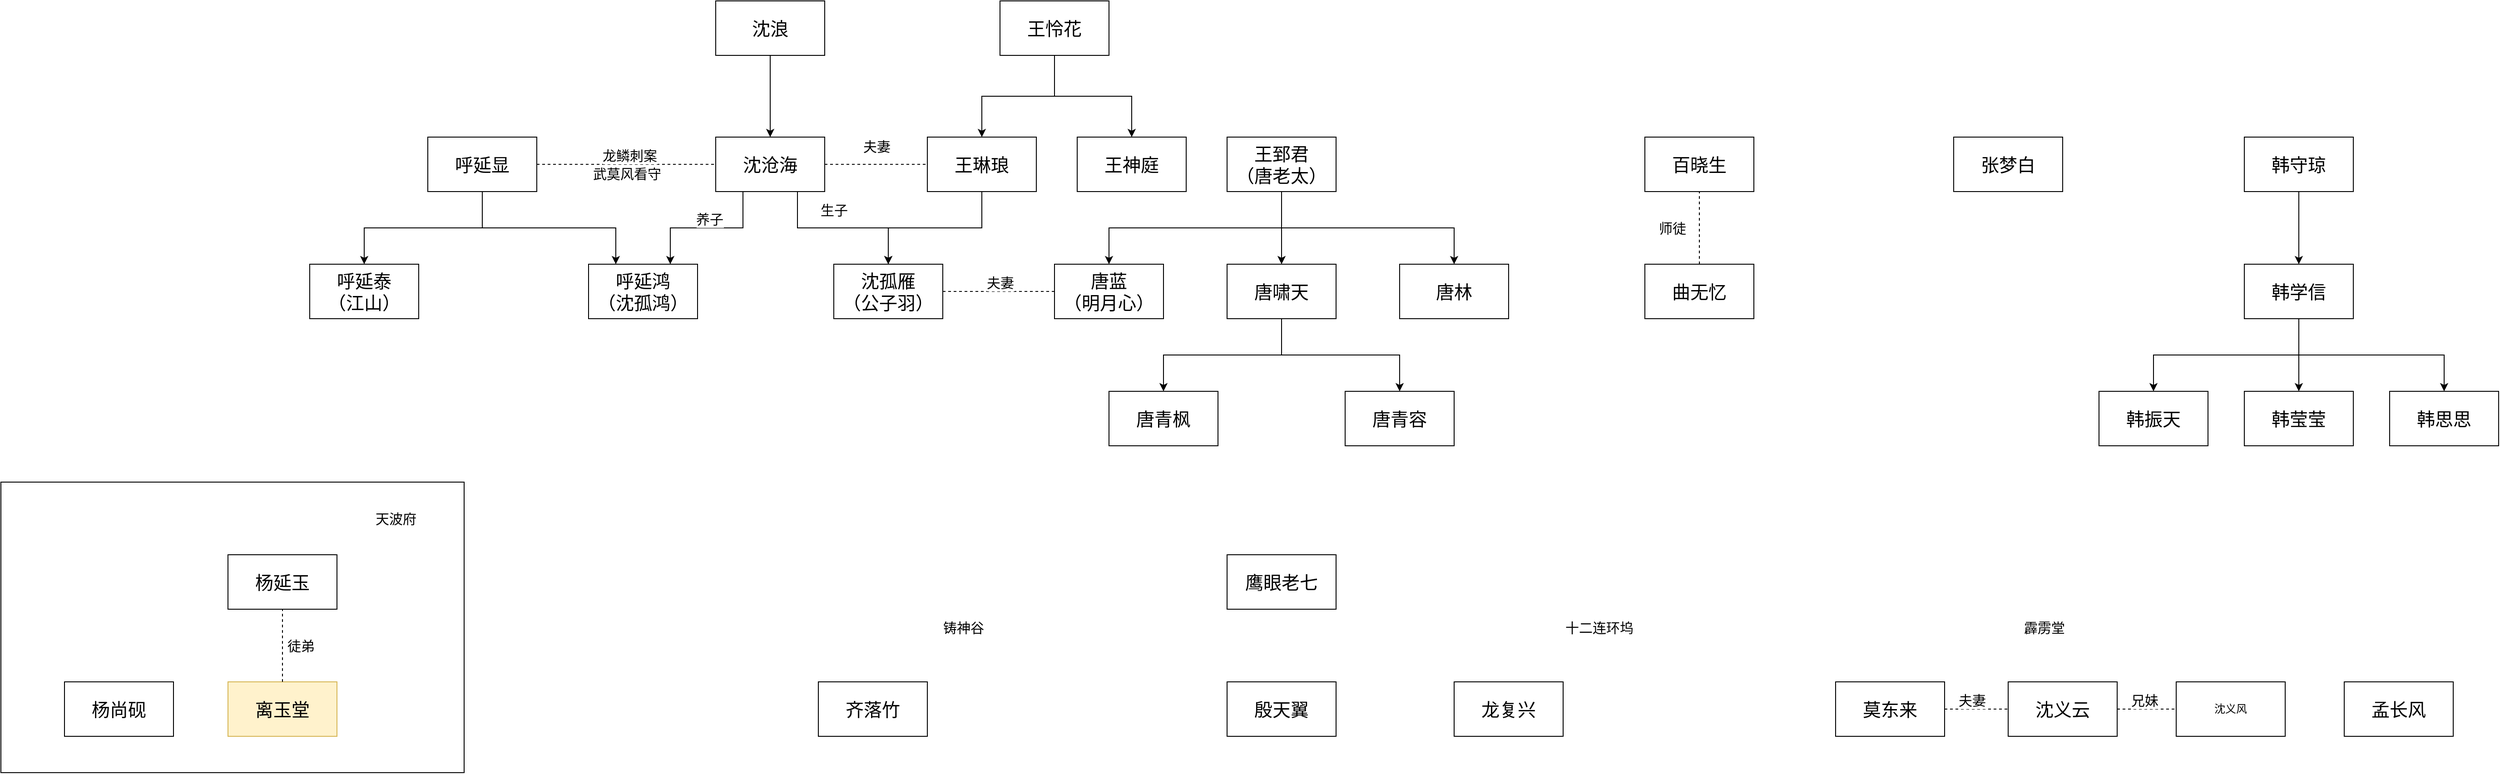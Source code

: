 <mxfile version="12.3.3" type="github" pages="1">
  <diagram id="LLXgX8Lwfhktw0jxNgKq" name="第 1 页">
    <mxGraphModel dx="1822" dy="769" grid="1" gridSize="10" guides="1" tooltips="1" connect="1" arrows="1" fold="1" page="0" pageScale="1" pageWidth="1169" pageHeight="827" math="0" shadow="0">
      <root>
        <mxCell id="0"/>
        <mxCell id="1" parent="0"/>
        <mxCell id="MlfYq8WReEL75zz9TSRM-6" value="" style="rounded=0;whiteSpace=wrap;html=1;" parent="1" vertex="1">
          <mxGeometry x="-100" y="650" width="510" height="320" as="geometry"/>
        </mxCell>
        <mxCell id="bSM1QeH2-7cTWB_Kbm0b-5" value="" style="edgeStyle=orthogonalEdgeStyle;rounded=0;orthogonalLoop=1;jettySize=auto;html=1;" parent="1" source="bSM1QeH2-7cTWB_Kbm0b-1" target="bSM1QeH2-7cTWB_Kbm0b-4" edge="1">
          <mxGeometry relative="1" as="geometry"/>
        </mxCell>
        <mxCell id="bSM1QeH2-7cTWB_Kbm0b-1" value="&lt;font style=&quot;font-size: 20px&quot;&gt;沈浪&lt;/font&gt;" style="rounded=0;whiteSpace=wrap;html=1;" parent="1" vertex="1">
          <mxGeometry x="687" y="120" width="120" height="60" as="geometry"/>
        </mxCell>
        <mxCell id="bSM1QeH2-7cTWB_Kbm0b-11" value="" style="edgeStyle=orthogonalEdgeStyle;rounded=0;orthogonalLoop=1;jettySize=auto;html=1;exitX=0.75;exitY=1;exitDx=0;exitDy=0;" parent="1" source="bSM1QeH2-7cTWB_Kbm0b-4" target="bSM1QeH2-7cTWB_Kbm0b-10" edge="1">
          <mxGeometry relative="1" as="geometry"/>
        </mxCell>
        <mxCell id="bSM1QeH2-7cTWB_Kbm0b-15" value="&lt;font style=&quot;font-size: 15px&quot;&gt;生子&lt;/font&gt;" style="text;html=1;resizable=0;points=[];align=center;verticalAlign=middle;labelBackgroundColor=#ffffff;" parent="bSM1QeH2-7cTWB_Kbm0b-11" vertex="1" connectable="0">
          <mxGeometry x="-0.156" y="-1" relative="1" as="geometry">
            <mxPoint x="4" y="-21" as="offset"/>
          </mxGeometry>
        </mxCell>
        <mxCell id="bSM1QeH2-7cTWB_Kbm0b-14" value="" style="edgeStyle=orthogonalEdgeStyle;rounded=0;orthogonalLoop=1;jettySize=auto;html=1;exitX=0.25;exitY=1;exitDx=0;exitDy=0;entryX=0.75;entryY=0;entryDx=0;entryDy=0;" parent="1" source="bSM1QeH2-7cTWB_Kbm0b-4" target="bSM1QeH2-7cTWB_Kbm0b-13" edge="1">
          <mxGeometry relative="1" as="geometry"/>
        </mxCell>
        <mxCell id="bSM1QeH2-7cTWB_Kbm0b-16" value="&lt;font style=&quot;font-size: 15px&quot;&gt;养子&lt;/font&gt;" style="text;html=1;resizable=0;points=[];align=center;verticalAlign=middle;labelBackgroundColor=#ffffff;" parent="bSM1QeH2-7cTWB_Kbm0b-14" vertex="1" connectable="0">
          <mxGeometry x="-0.579" y="-21" relative="1" as="geometry">
            <mxPoint x="-16" y="-4" as="offset"/>
          </mxGeometry>
        </mxCell>
        <mxCell id="bSM1QeH2-7cTWB_Kbm0b-4" value="&lt;font style=&quot;font-size: 20px&quot;&gt;沈沧海&lt;/font&gt;" style="rounded=0;whiteSpace=wrap;html=1;" parent="1" vertex="1">
          <mxGeometry x="687" y="270" width="120" height="60" as="geometry"/>
        </mxCell>
        <mxCell id="bSM1QeH2-7cTWB_Kbm0b-13" value="&lt;div style=&quot;font-size: 20px&quot;&gt;&lt;font style=&quot;font-size: 20px&quot;&gt;呼延鸿&lt;/font&gt;&lt;/div&gt;&lt;div style=&quot;font-size: 20px&quot;&gt;&lt;font style=&quot;font-size: 20px&quot;&gt;（沈孤鸿）&lt;/font&gt;&lt;/div&gt;" style="rounded=0;whiteSpace=wrap;html=1;" parent="1" vertex="1">
          <mxGeometry x="547" y="410" width="120" height="60" as="geometry"/>
        </mxCell>
        <mxCell id="bSM1QeH2-7cTWB_Kbm0b-10" value="&lt;div&gt;&lt;font style=&quot;font-size: 20px&quot;&gt;沈孤雁&lt;/font&gt;&lt;/div&gt;&lt;div&gt;&lt;font style=&quot;font-size: 20px&quot;&gt;（公子羽）&lt;br&gt;&lt;/font&gt;&lt;/div&gt;" style="rounded=0;whiteSpace=wrap;html=1;" parent="1" vertex="1">
          <mxGeometry x="817" y="410" width="120" height="60" as="geometry"/>
        </mxCell>
        <mxCell id="45eqlcjFi_btQKpBo4QL-4" style="edgeStyle=orthogonalEdgeStyle;rounded=0;orthogonalLoop=1;jettySize=auto;html=1;exitX=0.5;exitY=1;exitDx=0;exitDy=0;entryX=0.5;entryY=0;entryDx=0;entryDy=0;" parent="1" source="bSM1QeH2-7cTWB_Kbm0b-7" target="45eqlcjFi_btQKpBo4QL-1" edge="1">
          <mxGeometry relative="1" as="geometry"/>
        </mxCell>
        <mxCell id="45eqlcjFi_btQKpBo4QL-8" style="edgeStyle=orthogonalEdgeStyle;rounded=0;orthogonalLoop=1;jettySize=auto;html=1;exitX=0.5;exitY=1;exitDx=0;exitDy=0;" parent="1" source="bSM1QeH2-7cTWB_Kbm0b-7" target="45eqlcjFi_btQKpBo4QL-7" edge="1">
          <mxGeometry relative="1" as="geometry"/>
        </mxCell>
        <mxCell id="bSM1QeH2-7cTWB_Kbm0b-7" value="&lt;font style=&quot;font-size: 20px&quot;&gt;王怜花&lt;/font&gt;" style="rounded=0;whiteSpace=wrap;html=1;" parent="1" vertex="1">
          <mxGeometry x="1000" y="120" width="120" height="60" as="geometry"/>
        </mxCell>
        <mxCell id="e-VzyIsWQ0Jc4iS6yCOB-6" style="edgeStyle=orthogonalEdgeStyle;rounded=0;orthogonalLoop=1;jettySize=auto;html=1;exitX=0.5;exitY=1;exitDx=0;exitDy=0;entryX=0.25;entryY=0;entryDx=0;entryDy=0;" parent="1" source="bSM1QeH2-7cTWB_Kbm0b-17" target="bSM1QeH2-7cTWB_Kbm0b-13" edge="1">
          <mxGeometry relative="1" as="geometry"/>
        </mxCell>
        <mxCell id="e-VzyIsWQ0Jc4iS6yCOB-8" style="edgeStyle=orthogonalEdgeStyle;rounded=0;orthogonalLoop=1;jettySize=auto;html=1;exitX=0.5;exitY=1;exitDx=0;exitDy=0;" parent="1" source="bSM1QeH2-7cTWB_Kbm0b-17" target="bSM1QeH2-7cTWB_Kbm0b-21" edge="1">
          <mxGeometry relative="1" as="geometry"/>
        </mxCell>
        <mxCell id="bSM1QeH2-7cTWB_Kbm0b-17" value="&lt;font style=&quot;font-size: 20px&quot;&gt;呼延显&lt;/font&gt;" style="rounded=0;whiteSpace=wrap;html=1;" parent="1" vertex="1">
          <mxGeometry x="370" y="270" width="120" height="60" as="geometry"/>
        </mxCell>
        <mxCell id="bSM1QeH2-7cTWB_Kbm0b-21" value="&lt;div style=&quot;font-size: 20px&quot;&gt;&lt;font style=&quot;font-size: 20px&quot;&gt;呼延泰&lt;/font&gt;&lt;/div&gt;&lt;div style=&quot;font-size: 20px&quot;&gt;&lt;font style=&quot;font-size: 20px&quot;&gt;（江山）&lt;br&gt;&lt;/font&gt;&lt;/div&gt;" style="rounded=0;whiteSpace=wrap;html=1;" parent="1" vertex="1">
          <mxGeometry x="240" y="410" width="120" height="60" as="geometry"/>
        </mxCell>
        <mxCell id="bSM1QeH2-7cTWB_Kbm0b-37" value="&lt;div style=&quot;font-size: 20px&quot;&gt;&lt;font style=&quot;font-size: 20px&quot;&gt;唐蓝&lt;/font&gt;&lt;/div&gt;&lt;div style=&quot;font-size: 20px&quot;&gt;&lt;font style=&quot;font-size: 20px&quot;&gt;（明月心）&lt;/font&gt;&lt;/div&gt;" style="rounded=0;whiteSpace=wrap;html=1;fontSize=15;" parent="1" vertex="1">
          <mxGeometry x="1060" y="410" width="120" height="60" as="geometry"/>
        </mxCell>
        <mxCell id="bSM1QeH2-7cTWB_Kbm0b-38" value="" style="endArrow=none;dashed=1;html=1;fontSize=15;entryX=0;entryY=0.5;entryDx=0;entryDy=0;exitX=1;exitY=0.5;exitDx=0;exitDy=0;" parent="1" source="bSM1QeH2-7cTWB_Kbm0b-10" target="bSM1QeH2-7cTWB_Kbm0b-37" edge="1">
          <mxGeometry width="50" height="50" relative="1" as="geometry">
            <mxPoint x="960" y="410" as="sourcePoint"/>
            <mxPoint x="1010" y="360" as="targetPoint"/>
          </mxGeometry>
        </mxCell>
        <mxCell id="bSM1QeH2-7cTWB_Kbm0b-39" value="夫妻" style="text;html=1;resizable=0;points=[];align=center;verticalAlign=middle;labelBackgroundColor=#ffffff;fontSize=15;" parent="bSM1QeH2-7cTWB_Kbm0b-38" vertex="1" connectable="0">
          <mxGeometry x="0.431" relative="1" as="geometry">
            <mxPoint x="-25" y="-10" as="offset"/>
          </mxGeometry>
        </mxCell>
        <mxCell id="31wNG8KNUrYjCj7yrNU9-1" value="&lt;font style=&quot;font-size: 20px&quot;&gt;唐林&lt;/font&gt;" style="rounded=0;whiteSpace=wrap;html=1;fontSize=15;" parent="1" vertex="1">
          <mxGeometry x="1440" y="410" width="120" height="60" as="geometry"/>
        </mxCell>
        <mxCell id="31wNG8KNUrYjCj7yrNU9-2" value="" style="endArrow=none;dashed=1;html=1;fontSize=15;entryX=0;entryY=0.5;entryDx=0;entryDy=0;exitX=1;exitY=0.5;exitDx=0;exitDy=0;" parent="1" source="bSM1QeH2-7cTWB_Kbm0b-17" target="bSM1QeH2-7cTWB_Kbm0b-4" edge="1">
          <mxGeometry width="50" height="50" relative="1" as="geometry">
            <mxPoint x="490" y="280" as="sourcePoint"/>
            <mxPoint x="540" y="230" as="targetPoint"/>
          </mxGeometry>
        </mxCell>
        <mxCell id="31wNG8KNUrYjCj7yrNU9-3" value="龙鳞刺案" style="text;html=1;resizable=0;points=[];align=center;verticalAlign=middle;labelBackgroundColor=#ffffff;fontSize=15;" parent="31wNG8KNUrYjCj7yrNU9-2" vertex="1" connectable="0">
          <mxGeometry x="-0.288" y="-1" relative="1" as="geometry">
            <mxPoint x="32" y="-11" as="offset"/>
          </mxGeometry>
        </mxCell>
        <mxCell id="MlfYq8WReEL75zz9TSRM-1" value="&lt;font style=&quot;font-size: 15px&quot;&gt;武莫风看守&lt;/font&gt;" style="text;html=1;align=center;verticalAlign=middle;resizable=0;points=[];;labelBackgroundColor=#ffffff;direction=south;" parent="31wNG8KNUrYjCj7yrNU9-2" vertex="1" connectable="0">
          <mxGeometry x="0.431" y="-4" relative="1" as="geometry">
            <mxPoint x="-42.5" y="6" as="offset"/>
          </mxGeometry>
        </mxCell>
        <mxCell id="e-VzyIsWQ0Jc4iS6yCOB-4" style="edgeStyle=orthogonalEdgeStyle;rounded=0;orthogonalLoop=1;jettySize=auto;html=1;exitX=0.5;exitY=1;exitDx=0;exitDy=0;entryX=0.5;entryY=0;entryDx=0;entryDy=0;" parent="1" source="e-VzyIsWQ0Jc4iS6yCOB-1" target="e-VzyIsWQ0Jc4iS6yCOB-2" edge="1">
          <mxGeometry relative="1" as="geometry"/>
        </mxCell>
        <mxCell id="e-VzyIsWQ0Jc4iS6yCOB-5" style="edgeStyle=orthogonalEdgeStyle;rounded=0;orthogonalLoop=1;jettySize=auto;html=1;exitX=0.5;exitY=1;exitDx=0;exitDy=0;entryX=0.5;entryY=0;entryDx=0;entryDy=0;" parent="1" source="e-VzyIsWQ0Jc4iS6yCOB-1" target="e-VzyIsWQ0Jc4iS6yCOB-3" edge="1">
          <mxGeometry relative="1" as="geometry"/>
        </mxCell>
        <mxCell id="e-VzyIsWQ0Jc4iS6yCOB-1" value="&lt;font style=&quot;font-size: 20px&quot;&gt;唐啸天&lt;/font&gt;" style="rounded=0;whiteSpace=wrap;html=1;" parent="1" vertex="1">
          <mxGeometry x="1250" y="410" width="120" height="60" as="geometry"/>
        </mxCell>
        <mxCell id="e-VzyIsWQ0Jc4iS6yCOB-2" value="&lt;font style=&quot;font-size: 20px&quot;&gt;唐青枫&lt;/font&gt;" style="rounded=0;whiteSpace=wrap;html=1;" parent="1" vertex="1">
          <mxGeometry x="1120" y="550" width="120" height="60" as="geometry"/>
        </mxCell>
        <mxCell id="e-VzyIsWQ0Jc4iS6yCOB-3" value="&lt;font style=&quot;font-size: 20px&quot;&gt;唐青容&lt;/font&gt;" style="rounded=0;whiteSpace=wrap;html=1;" parent="1" vertex="1">
          <mxGeometry x="1380" y="550" width="120" height="60" as="geometry"/>
        </mxCell>
        <mxCell id="e-VzyIsWQ0Jc4iS6yCOB-9" value="&lt;font style=&quot;font-size: 20px&quot;&gt;百晓生&lt;/font&gt;" style="rounded=0;whiteSpace=wrap;html=1;" parent="1" vertex="1">
          <mxGeometry x="1710" y="270" width="120" height="60" as="geometry"/>
        </mxCell>
        <mxCell id="e-VzyIsWQ0Jc4iS6yCOB-11" style="edgeStyle=orthogonalEdgeStyle;rounded=0;orthogonalLoop=1;jettySize=auto;html=1;exitX=0.5;exitY=1;exitDx=0;exitDy=0;entryX=0.5;entryY=0;entryDx=0;entryDy=0;" parent="1" source="e-VzyIsWQ0Jc4iS6yCOB-10" target="e-VzyIsWQ0Jc4iS6yCOB-1" edge="1">
          <mxGeometry relative="1" as="geometry"/>
        </mxCell>
        <mxCell id="e-VzyIsWQ0Jc4iS6yCOB-12" style="edgeStyle=orthogonalEdgeStyle;rounded=0;orthogonalLoop=1;jettySize=auto;html=1;exitX=0.5;exitY=1;exitDx=0;exitDy=0;entryX=0.5;entryY=0;entryDx=0;entryDy=0;" parent="1" source="e-VzyIsWQ0Jc4iS6yCOB-10" target="bSM1QeH2-7cTWB_Kbm0b-37" edge="1">
          <mxGeometry relative="1" as="geometry"/>
        </mxCell>
        <mxCell id="e-VzyIsWQ0Jc4iS6yCOB-13" style="edgeStyle=orthogonalEdgeStyle;rounded=0;orthogonalLoop=1;jettySize=auto;html=1;exitX=0.5;exitY=1;exitDx=0;exitDy=0;entryX=0.5;entryY=0;entryDx=0;entryDy=0;" parent="1" source="e-VzyIsWQ0Jc4iS6yCOB-10" target="31wNG8KNUrYjCj7yrNU9-1" edge="1">
          <mxGeometry relative="1" as="geometry"/>
        </mxCell>
        <mxCell id="e-VzyIsWQ0Jc4iS6yCOB-10" value="&lt;div&gt;&lt;font style=&quot;font-size: 20px&quot;&gt;王郅君&lt;/font&gt;&lt;/div&gt;&lt;div&gt;&lt;font style=&quot;font-size: 20px&quot;&gt;（唐老太&lt;/font&gt;&lt;font style=&quot;font-size: 20px&quot;&gt;）&lt;/font&gt;&lt;/div&gt;" style="rounded=0;whiteSpace=wrap;html=1;" parent="1" vertex="1">
          <mxGeometry x="1250" y="270" width="120" height="60" as="geometry"/>
        </mxCell>
        <mxCell id="e-VzyIsWQ0Jc4iS6yCOB-14" value="&lt;font style=&quot;font-size: 20px&quot;&gt;曲无忆&lt;/font&gt;" style="rounded=0;whiteSpace=wrap;html=1;" parent="1" vertex="1">
          <mxGeometry x="1710" y="410" width="120" height="60" as="geometry"/>
        </mxCell>
        <mxCell id="e-VzyIsWQ0Jc4iS6yCOB-16" value="" style="endArrow=none;dashed=1;html=1;entryX=0.5;entryY=1;entryDx=0;entryDy=0;exitX=0.5;exitY=0;exitDx=0;exitDy=0;" parent="1" source="e-VzyIsWQ0Jc4iS6yCOB-14" target="e-VzyIsWQ0Jc4iS6yCOB-9" edge="1">
          <mxGeometry width="50" height="50" relative="1" as="geometry">
            <mxPoint x="1840" y="400" as="sourcePoint"/>
            <mxPoint x="1890" y="350" as="targetPoint"/>
          </mxGeometry>
        </mxCell>
        <mxCell id="e-VzyIsWQ0Jc4iS6yCOB-17" value="&lt;font style=&quot;font-size: 15px&quot;&gt;师徒&lt;/font&gt;" style="text;html=1;align=center;verticalAlign=middle;resizable=0;points=[];;labelBackgroundColor=#ffffff;" parent="e-VzyIsWQ0Jc4iS6yCOB-16" vertex="1" connectable="0">
          <mxGeometry x="0.3" relative="1" as="geometry">
            <mxPoint x="-30" y="12" as="offset"/>
          </mxGeometry>
        </mxCell>
        <mxCell id="MlfYq8WReEL75zz9TSRM-2" value="&lt;font style=&quot;font-size: 20px&quot;&gt;杨延玉&lt;/font&gt;" style="rounded=0;whiteSpace=wrap;html=1;" parent="1" vertex="1">
          <mxGeometry x="150" y="730" width="120" height="60" as="geometry"/>
        </mxCell>
        <mxCell id="MlfYq8WReEL75zz9TSRM-3" value="&lt;font style=&quot;font-size: 20px&quot;&gt;离玉堂&lt;/font&gt;" style="rounded=0;whiteSpace=wrap;html=1;fillColor=#fff2cc;strokeColor=#d6b656;" parent="1" vertex="1">
          <mxGeometry x="150" y="870" width="120" height="60" as="geometry"/>
        </mxCell>
        <mxCell id="MlfYq8WReEL75zz9TSRM-4" value="" style="endArrow=none;dashed=1;html=1;entryX=0.5;entryY=1;entryDx=0;entryDy=0;exitX=0.5;exitY=0;exitDx=0;exitDy=0;" parent="1" source="MlfYq8WReEL75zz9TSRM-3" target="MlfYq8WReEL75zz9TSRM-2" edge="1">
          <mxGeometry width="50" height="50" relative="1" as="geometry">
            <mxPoint x="70" y="870" as="sourcePoint"/>
            <mxPoint x="120" y="820" as="targetPoint"/>
          </mxGeometry>
        </mxCell>
        <mxCell id="MlfYq8WReEL75zz9TSRM-5" value="&lt;font style=&quot;font-size: 15px&quot;&gt;徒弟&lt;/font&gt;" style="text;html=1;align=center;verticalAlign=middle;resizable=0;points=[];;labelBackgroundColor=#ffffff;" parent="MlfYq8WReEL75zz9TSRM-4" vertex="1" connectable="0">
          <mxGeometry x="-0.375" y="-2" relative="1" as="geometry">
            <mxPoint x="18" y="-15" as="offset"/>
          </mxGeometry>
        </mxCell>
        <mxCell id="MlfYq8WReEL75zz9TSRM-7" value="&lt;font style=&quot;font-size: 15px&quot;&gt;天波府&lt;/font&gt;" style="text;html=1;strokeColor=none;fillColor=none;align=center;verticalAlign=middle;whiteSpace=wrap;rounded=0;" parent="1" vertex="1">
          <mxGeometry x="300" y="680" width="70" height="20" as="geometry"/>
        </mxCell>
        <mxCell id="AWKVO5OOn6Dv6wkFxn1M-1" value="&lt;font style=&quot;font-size: 20px&quot;&gt;鹰眼老七&lt;/font&gt;" style="rounded=0;whiteSpace=wrap;html=1;" parent="1" vertex="1">
          <mxGeometry x="1250" y="730" width="120" height="60" as="geometry"/>
        </mxCell>
        <mxCell id="AWKVO5OOn6Dv6wkFxn1M-2" value="&lt;div style=&quot;font-size: 20px&quot;&gt;&lt;font style=&quot;font-size: 20px&quot;&gt;殷天翼&lt;/font&gt;&lt;/div&gt;" style="rounded=0;whiteSpace=wrap;html=1;" parent="1" vertex="1">
          <mxGeometry x="1250" y="870" width="120" height="60" as="geometry"/>
        </mxCell>
        <mxCell id="AWKVO5OOn6Dv6wkFxn1M-3" value="&lt;font style=&quot;font-size: 20px&quot;&gt;张梦白&lt;/font&gt;" style="rounded=0;whiteSpace=wrap;html=1;" parent="1" vertex="1">
          <mxGeometry x="2050" y="270" width="120" height="60" as="geometry"/>
        </mxCell>
        <mxCell id="AWKVO5OOn6Dv6wkFxn1M-4" value="&lt;font style=&quot;font-size: 20px&quot;&gt;龙复兴&lt;/font&gt;" style="rounded=0;whiteSpace=wrap;html=1;" parent="1" vertex="1">
          <mxGeometry x="1500" y="870" width="120" height="60" as="geometry"/>
        </mxCell>
        <mxCell id="45eqlcjFi_btQKpBo4QL-2" style="edgeStyle=orthogonalEdgeStyle;rounded=0;orthogonalLoop=1;jettySize=auto;html=1;exitX=0.5;exitY=1;exitDx=0;exitDy=0;entryX=0.5;entryY=0;entryDx=0;entryDy=0;" parent="1" source="45eqlcjFi_btQKpBo4QL-1" target="bSM1QeH2-7cTWB_Kbm0b-10" edge="1">
          <mxGeometry relative="1" as="geometry"/>
        </mxCell>
        <mxCell id="45eqlcjFi_btQKpBo4QL-1" value="&lt;font style=&quot;font-size: 20px&quot;&gt;王琳琅&lt;/font&gt;" style="rounded=0;whiteSpace=wrap;html=1;" parent="1" vertex="1">
          <mxGeometry x="920" y="270" width="120" height="60" as="geometry"/>
        </mxCell>
        <mxCell id="45eqlcjFi_btQKpBo4QL-5" value="" style="endArrow=none;dashed=1;html=1;entryX=0;entryY=0.5;entryDx=0;entryDy=0;exitX=1;exitY=0.5;exitDx=0;exitDy=0;" parent="1" source="bSM1QeH2-7cTWB_Kbm0b-4" target="45eqlcjFi_btQKpBo4QL-1" edge="1">
          <mxGeometry width="50" height="50" relative="1" as="geometry">
            <mxPoint x="850" y="270" as="sourcePoint"/>
            <mxPoint x="900" y="220" as="targetPoint"/>
          </mxGeometry>
        </mxCell>
        <mxCell id="45eqlcjFi_btQKpBo4QL-6" value="&lt;font style=&quot;font-size: 15px&quot;&gt;夫妻&lt;/font&gt;" style="text;html=1;align=center;verticalAlign=middle;resizable=0;points=[];;labelBackgroundColor=#ffffff;" parent="45eqlcjFi_btQKpBo4QL-5" vertex="1" connectable="0">
          <mxGeometry x="0.327" y="-1" relative="1" as="geometry">
            <mxPoint x="-18.5" y="-21" as="offset"/>
          </mxGeometry>
        </mxCell>
        <mxCell id="45eqlcjFi_btQKpBo4QL-7" value="&lt;font style=&quot;font-size: 20px&quot;&gt;王神庭&lt;/font&gt;" style="rounded=0;whiteSpace=wrap;html=1;" parent="1" vertex="1">
          <mxGeometry x="1085" y="270" width="120" height="60" as="geometry"/>
        </mxCell>
        <mxCell id="45eqlcjFi_btQKpBo4QL-13" style="edgeStyle=orthogonalEdgeStyle;rounded=0;orthogonalLoop=1;jettySize=auto;html=1;exitX=0.5;exitY=1;exitDx=0;exitDy=0;entryX=0.5;entryY=0;entryDx=0;entryDy=0;" parent="1" source="45eqlcjFi_btQKpBo4QL-9" target="45eqlcjFi_btQKpBo4QL-10" edge="1">
          <mxGeometry relative="1" as="geometry"/>
        </mxCell>
        <mxCell id="45eqlcjFi_btQKpBo4QL-14" style="edgeStyle=orthogonalEdgeStyle;rounded=0;orthogonalLoop=1;jettySize=auto;html=1;exitX=0.5;exitY=1;exitDx=0;exitDy=0;entryX=0.5;entryY=0;entryDx=0;entryDy=0;" parent="1" source="45eqlcjFi_btQKpBo4QL-9" target="45eqlcjFi_btQKpBo4QL-11" edge="1">
          <mxGeometry relative="1" as="geometry"/>
        </mxCell>
        <mxCell id="45eqlcjFi_btQKpBo4QL-15" style="edgeStyle=orthogonalEdgeStyle;rounded=0;orthogonalLoop=1;jettySize=auto;html=1;exitX=0.5;exitY=1;exitDx=0;exitDy=0;entryX=0.5;entryY=0;entryDx=0;entryDy=0;" parent="1" source="45eqlcjFi_btQKpBo4QL-9" target="45eqlcjFi_btQKpBo4QL-12" edge="1">
          <mxGeometry relative="1" as="geometry"/>
        </mxCell>
        <mxCell id="45eqlcjFi_btQKpBo4QL-9" value="&lt;font style=&quot;font-size: 20px&quot;&gt;韩学信&lt;/font&gt;" style="rounded=0;whiteSpace=wrap;html=1;" parent="1" vertex="1">
          <mxGeometry x="2370" y="410" width="120" height="60" as="geometry"/>
        </mxCell>
        <mxCell id="45eqlcjFi_btQKpBo4QL-10" value="&lt;font style=&quot;font-size: 20px&quot;&gt;韩莹莹&lt;/font&gt;" style="rounded=0;whiteSpace=wrap;html=1;" parent="1" vertex="1">
          <mxGeometry x="2370" y="550" width="120" height="60" as="geometry"/>
        </mxCell>
        <mxCell id="45eqlcjFi_btQKpBo4QL-11" value="&lt;font style=&quot;font-size: 20px&quot;&gt;韩振天&lt;/font&gt;" style="rounded=0;whiteSpace=wrap;html=1;" parent="1" vertex="1">
          <mxGeometry x="2210" y="550" width="120" height="60" as="geometry"/>
        </mxCell>
        <mxCell id="45eqlcjFi_btQKpBo4QL-12" value="&lt;font style=&quot;font-size: 20px&quot;&gt;韩思思&lt;/font&gt;" style="rounded=0;whiteSpace=wrap;html=1;" parent="1" vertex="1">
          <mxGeometry x="2530" y="550" width="120" height="60" as="geometry"/>
        </mxCell>
        <mxCell id="5swqk8HKtT8f3ECwfF0--1" value="&lt;font style=&quot;font-size: 15px&quot;&gt;十二连环坞&lt;/font&gt;" style="text;html=1;strokeColor=none;fillColor=none;align=center;verticalAlign=middle;whiteSpace=wrap;rounded=0;" parent="1" vertex="1">
          <mxGeometry x="1620" y="800" width="80" height="20" as="geometry"/>
        </mxCell>
        <mxCell id="5swqk8HKtT8f3ECwfF0--2" value="&lt;font style=&quot;font-size: 15px&quot;&gt;霹雳堂&lt;/font&gt;" style="text;html=1;strokeColor=none;fillColor=none;align=center;verticalAlign=middle;whiteSpace=wrap;rounded=0;" parent="1" vertex="1">
          <mxGeometry x="2120" y="800" width="60" height="20" as="geometry"/>
        </mxCell>
        <mxCell id="5swqk8HKtT8f3ECwfF0--3" value="&lt;font style=&quot;font-size: 20px&quot;&gt;莫东来&lt;/font&gt;" style="rounded=0;whiteSpace=wrap;html=1;" parent="1" vertex="1">
          <mxGeometry x="1920" y="870" width="120" height="60" as="geometry"/>
        </mxCell>
        <mxCell id="5swqk8HKtT8f3ECwfF0--4" value="&lt;font style=&quot;font-size: 20px&quot;&gt;齐落竹&lt;/font&gt;" style="rounded=0;whiteSpace=wrap;html=1;" parent="1" vertex="1">
          <mxGeometry x="800" y="870" width="120" height="60" as="geometry"/>
        </mxCell>
        <mxCell id="5swqk8HKtT8f3ECwfF0--5" value="&lt;font style=&quot;font-size: 15px&quot;&gt;铸神谷&lt;/font&gt;" style="text;html=1;strokeColor=none;fillColor=none;align=center;verticalAlign=middle;whiteSpace=wrap;rounded=0;" parent="1" vertex="1">
          <mxGeometry x="930" y="800" width="60" height="20" as="geometry"/>
        </mxCell>
        <mxCell id="5swqk8HKtT8f3ECwfF0--6" value="&lt;font style=&quot;font-size: 20px&quot;&gt;孟长风&lt;/font&gt;" style="rounded=0;whiteSpace=wrap;html=1;" parent="1" vertex="1">
          <mxGeometry x="2480" y="870" width="120" height="60" as="geometry"/>
        </mxCell>
        <mxCell id="SSJuECzcBz9Mgml8xmV9-1" value="&lt;font style=&quot;font-size: 20px&quot;&gt;沈义云&lt;/font&gt;" style="rounded=0;whiteSpace=wrap;html=1;" vertex="1" parent="1">
          <mxGeometry x="2110" y="870" width="120" height="60" as="geometry"/>
        </mxCell>
        <mxCell id="SSJuECzcBz9Mgml8xmV9-2" value="" style="endArrow=none;dashed=1;html=1;entryX=0;entryY=0.5;entryDx=0;entryDy=0;exitX=1;exitY=0.5;exitDx=0;exitDy=0;" edge="1" parent="1" source="5swqk8HKtT8f3ECwfF0--3" target="SSJuECzcBz9Mgml8xmV9-1">
          <mxGeometry width="50" height="50" relative="1" as="geometry">
            <mxPoint x="2010" y="850" as="sourcePoint"/>
            <mxPoint x="2060" y="800" as="targetPoint"/>
          </mxGeometry>
        </mxCell>
        <mxCell id="SSJuECzcBz9Mgml8xmV9-3" value="&lt;font style=&quot;font-size: 15px&quot;&gt;夫妻&lt;/font&gt;" style="text;html=1;align=center;verticalAlign=middle;resizable=0;points=[];;labelBackgroundColor=#ffffff;" vertex="1" connectable="0" parent="SSJuECzcBz9Mgml8xmV9-2">
          <mxGeometry x="-0.457" y="-1" relative="1" as="geometry">
            <mxPoint x="11" y="-11" as="offset"/>
          </mxGeometry>
        </mxCell>
        <mxCell id="SSJuECzcBz9Mgml8xmV9-4" value="&lt;font style=&quot;font-size: 20px&quot;&gt;杨尚砚&lt;/font&gt;" style="rounded=0;whiteSpace=wrap;html=1;" vertex="1" parent="1">
          <mxGeometry x="-30" y="870" width="120" height="60" as="geometry"/>
        </mxCell>
        <mxCell id="SSJuECzcBz9Mgml8xmV9-6" style="edgeStyle=orthogonalEdgeStyle;rounded=0;orthogonalLoop=1;jettySize=auto;html=1;exitX=0.5;exitY=1;exitDx=0;exitDy=0;entryX=0.5;entryY=0;entryDx=0;entryDy=0;" edge="1" parent="1" source="SSJuECzcBz9Mgml8xmV9-5" target="45eqlcjFi_btQKpBo4QL-9">
          <mxGeometry relative="1" as="geometry"/>
        </mxCell>
        <mxCell id="SSJuECzcBz9Mgml8xmV9-5" value="&lt;font style=&quot;font-size: 20px&quot;&gt;韩守琼&lt;/font&gt;" style="rounded=0;whiteSpace=wrap;html=1;" vertex="1" parent="1">
          <mxGeometry x="2370" y="270" width="120" height="60" as="geometry"/>
        </mxCell>
        <mxCell id="SSJuECzcBz9Mgml8xmV9-7" value="沈义风" style="rounded=0;whiteSpace=wrap;html=1;" vertex="1" parent="1">
          <mxGeometry x="2295" y="870" width="120" height="60" as="geometry"/>
        </mxCell>
        <mxCell id="SSJuECzcBz9Mgml8xmV9-8" value="" style="endArrow=none;dashed=1;html=1;entryX=0;entryY=0.5;entryDx=0;entryDy=0;exitX=1;exitY=0.5;exitDx=0;exitDy=0;" edge="1" parent="1" source="SSJuECzcBz9Mgml8xmV9-1" target="SSJuECzcBz9Mgml8xmV9-7">
          <mxGeometry width="50" height="50" relative="1" as="geometry">
            <mxPoint x="2280" y="820" as="sourcePoint"/>
            <mxPoint x="2330" y="770" as="targetPoint"/>
          </mxGeometry>
        </mxCell>
        <mxCell id="SSJuECzcBz9Mgml8xmV9-9" value="&lt;font style=&quot;font-size: 15px&quot;&gt;兄妹&lt;/font&gt;" style="text;html=1;align=center;verticalAlign=middle;resizable=0;points=[];;labelBackgroundColor=#ffffff;" vertex="1" connectable="0" parent="SSJuECzcBz9Mgml8xmV9-8">
          <mxGeometry x="-0.415" y="-4" relative="1" as="geometry">
            <mxPoint x="11" y="-14" as="offset"/>
          </mxGeometry>
        </mxCell>
      </root>
    </mxGraphModel>
  </diagram>
</mxfile>
